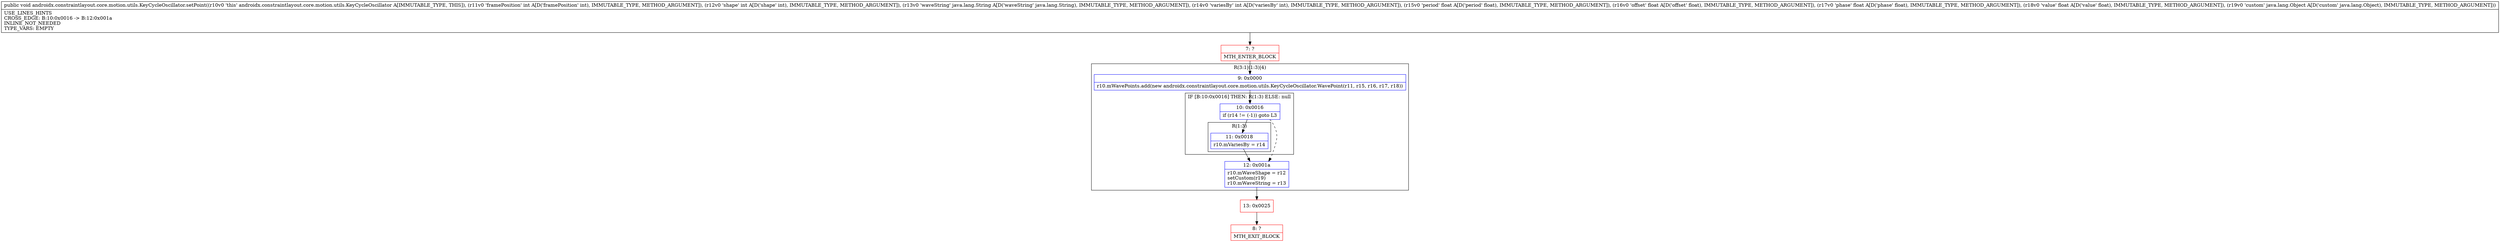 digraph "CFG forandroidx.constraintlayout.core.motion.utils.KeyCycleOscillator.setPoint(IILjava\/lang\/String;IFFFFLjava\/lang\/Object;)V" {
subgraph cluster_Region_1741326261 {
label = "R(3:1|(1:3)|4)";
node [shape=record,color=blue];
Node_9 [shape=record,label="{9\:\ 0x0000|r10.mWavePoints.add(new androidx.constraintlayout.core.motion.utils.KeyCycleOscillator.WavePoint(r11, r15, r16, r17, r18))\l}"];
subgraph cluster_IfRegion_1990441777 {
label = "IF [B:10:0x0016] THEN: R(1:3) ELSE: null";
node [shape=record,color=blue];
Node_10 [shape=record,label="{10\:\ 0x0016|if (r14 != (\-1)) goto L3\l}"];
subgraph cluster_Region_130171621 {
label = "R(1:3)";
node [shape=record,color=blue];
Node_11 [shape=record,label="{11\:\ 0x0018|r10.mVariesBy = r14\l}"];
}
}
Node_12 [shape=record,label="{12\:\ 0x001a|r10.mWaveShape = r12\lsetCustom(r19)\lr10.mWaveString = r13\l}"];
}
Node_7 [shape=record,color=red,label="{7\:\ ?|MTH_ENTER_BLOCK\l}"];
Node_13 [shape=record,color=red,label="{13\:\ 0x0025}"];
Node_8 [shape=record,color=red,label="{8\:\ ?|MTH_EXIT_BLOCK\l}"];
MethodNode[shape=record,label="{public void androidx.constraintlayout.core.motion.utils.KeyCycleOscillator.setPoint((r10v0 'this' androidx.constraintlayout.core.motion.utils.KeyCycleOscillator A[IMMUTABLE_TYPE, THIS]), (r11v0 'framePosition' int A[D('framePosition' int), IMMUTABLE_TYPE, METHOD_ARGUMENT]), (r12v0 'shape' int A[D('shape' int), IMMUTABLE_TYPE, METHOD_ARGUMENT]), (r13v0 'waveString' java.lang.String A[D('waveString' java.lang.String), IMMUTABLE_TYPE, METHOD_ARGUMENT]), (r14v0 'variesBy' int A[D('variesBy' int), IMMUTABLE_TYPE, METHOD_ARGUMENT]), (r15v0 'period' float A[D('period' float), IMMUTABLE_TYPE, METHOD_ARGUMENT]), (r16v0 'offset' float A[D('offset' float), IMMUTABLE_TYPE, METHOD_ARGUMENT]), (r17v0 'phase' float A[D('phase' float), IMMUTABLE_TYPE, METHOD_ARGUMENT]), (r18v0 'value' float A[D('value' float), IMMUTABLE_TYPE, METHOD_ARGUMENT]), (r19v0 'custom' java.lang.Object A[D('custom' java.lang.Object), IMMUTABLE_TYPE, METHOD_ARGUMENT]))  | USE_LINES_HINTS\lCROSS_EDGE: B:10:0x0016 \-\> B:12:0x001a\lINLINE_NOT_NEEDED\lTYPE_VARS: EMPTY\l}"];
MethodNode -> Node_7;Node_9 -> Node_10;
Node_10 -> Node_11;
Node_10 -> Node_12[style=dashed];
Node_11 -> Node_12;
Node_12 -> Node_13;
Node_7 -> Node_9;
Node_13 -> Node_8;
}

